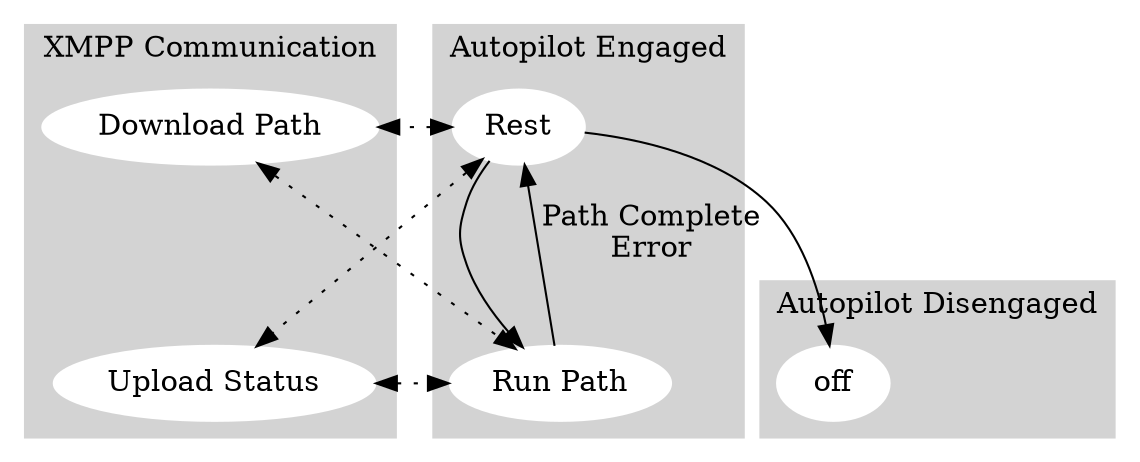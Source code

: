 digraph G {

subgraph cluster0 {
node [style=filled, color=white];
style=filled;
color=lightgrey;
dp [label="Download Path"];
us [label="Upload Status"];
dp -> us [style=invis];
label="XMPP Communication";
}

subgraph cluster1 {
node [style=filled, color=white];
style=filled;
color=lightgrey;
rest [label="Rest"];
run [label="Run Path"];
rest -> run;
run -> rest [label="Path Complete\nError"];
label="Autopilot Engaged";
}

subgraph cluster2 {
node [style=filled, color=white];
style=filled;
color=lightgrey;
off;
label="Autopilot Disengaged";
}

rest -> dp [dir="both", style="dotted"];
dp -> run[dir="both", style="dotted"];

rest -> us[dir="both", style="dotted"];
us -> run[dir="both", style="dotted"];


rest -> off;


}
